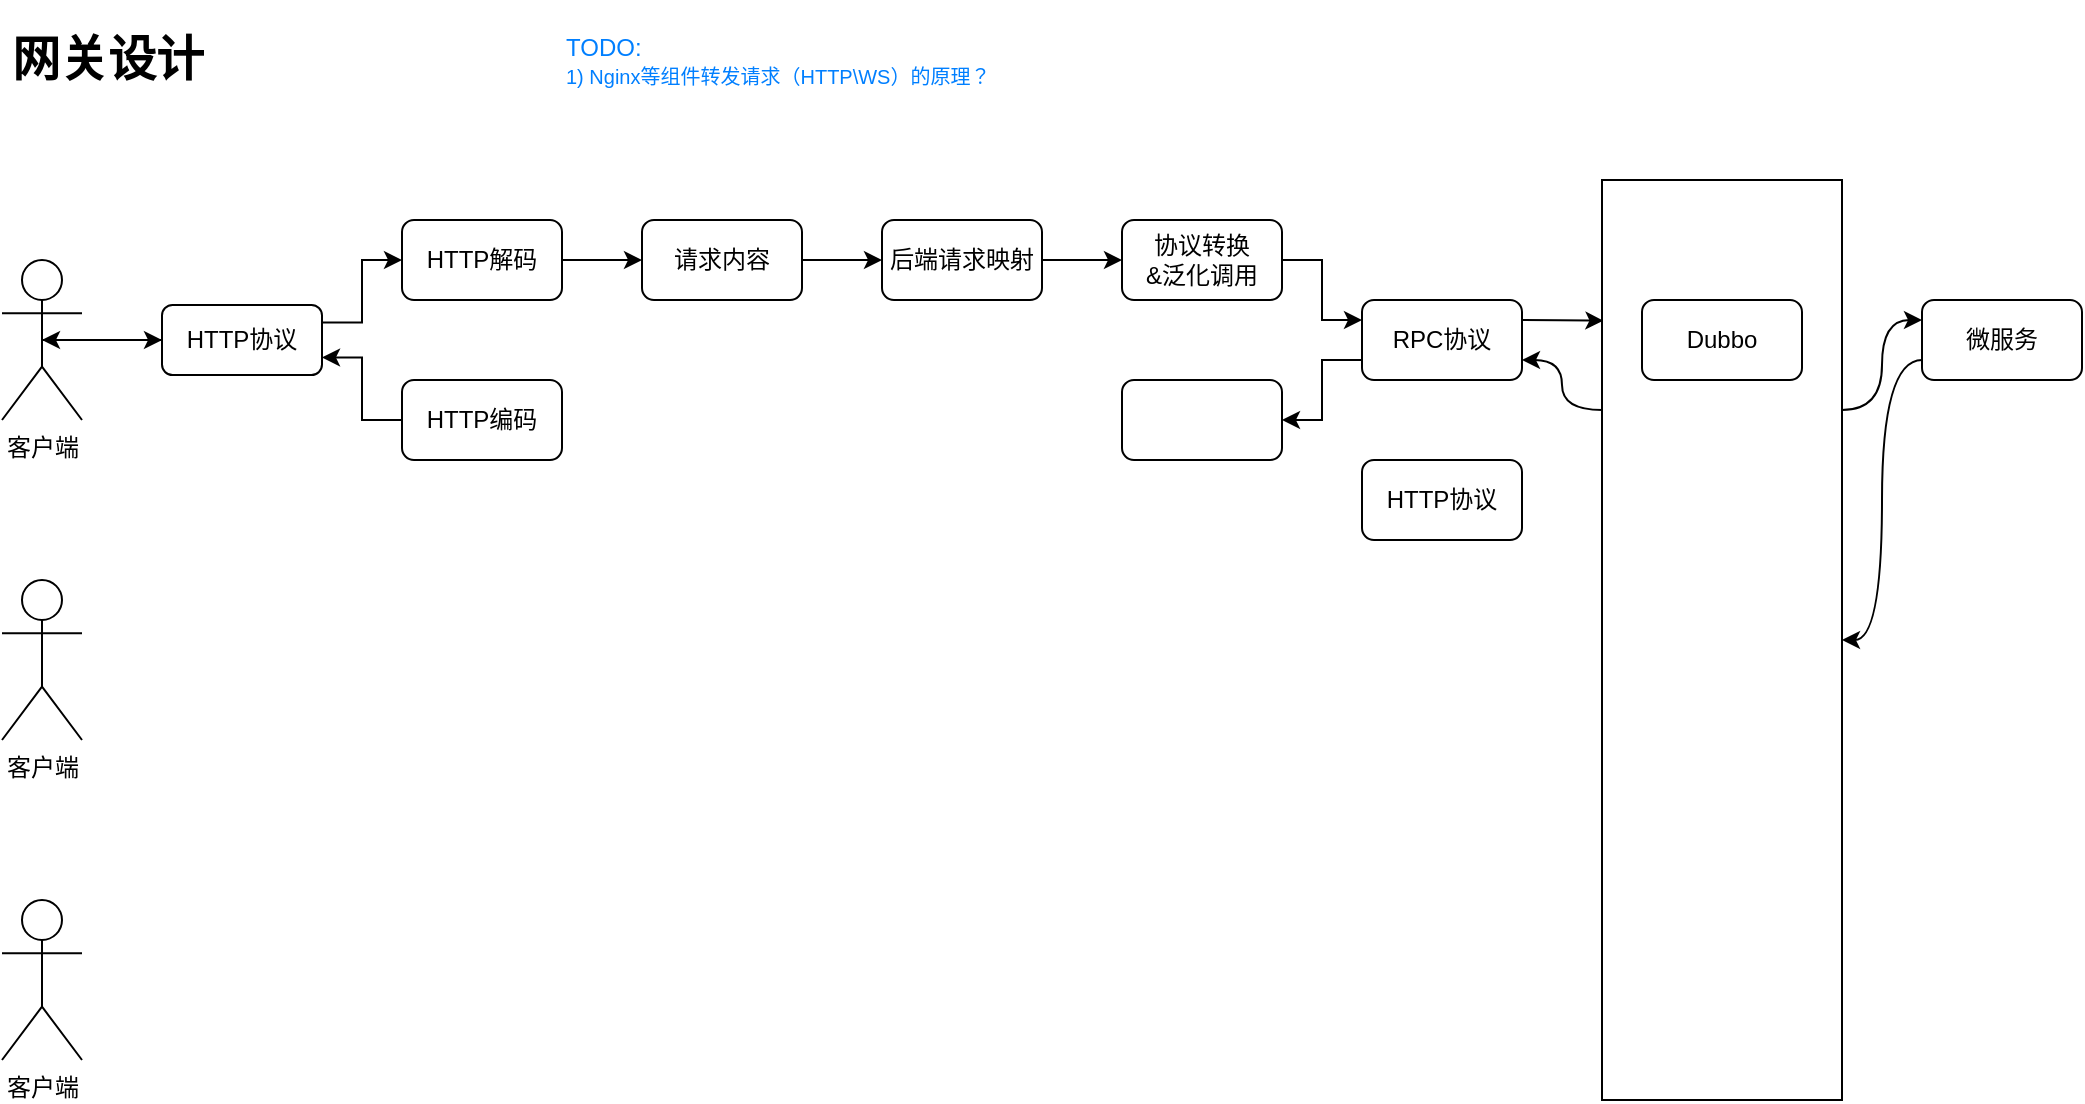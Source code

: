 <mxfile version="16.1.2" type="device" pages="2"><diagram id="UkAeRXIGU6bBoIGJSob3" name="第 1 页"><mxGraphModel dx="1098" dy="689" grid="1" gridSize="10" guides="1" tooltips="1" connect="1" arrows="1" fold="1" page="1" pageScale="1" pageWidth="827" pageHeight="1169" math="0" shadow="0"><root><mxCell id="0"/><mxCell id="1" parent="0"/><mxCell id="G1a6032c4immdTx-EhR8-2" value="&lt;h1&gt;网关设计&lt;/h1&gt;" style="text;html=1;strokeColor=none;fillColor=none;spacing=5;spacingTop=-20;whiteSpace=wrap;overflow=hidden;rounded=0;" parent="1" vertex="1"><mxGeometry x="40" y="20" width="320" height="60" as="geometry"/></mxCell><mxCell id="G1a6032c4immdTx-EhR8-16" style="edgeStyle=orthogonalEdgeStyle;rounded=0;orthogonalLoop=1;jettySize=auto;html=1;exitX=0.5;exitY=0.5;exitDx=0;exitDy=0;exitPerimeter=0;fontSize=10;fontColor=#007FFF;" parent="1" source="G1a6032c4immdTx-EhR8-3" target="G1a6032c4immdTx-EhR8-6" edge="1"><mxGeometry relative="1" as="geometry"/></mxCell><mxCell id="G1a6032c4immdTx-EhR8-3" value="客户端" style="shape=umlActor;verticalLabelPosition=bottom;verticalAlign=top;html=1;outlineConnect=0;" parent="1" vertex="1"><mxGeometry x="40" y="140" width="40" height="80" as="geometry"/></mxCell><mxCell id="G1a6032c4immdTx-EhR8-18" style="edgeStyle=orthogonalEdgeStyle;rounded=0;orthogonalLoop=1;jettySize=auto;html=1;exitX=0;exitY=0.5;exitDx=0;exitDy=0;entryX=0.5;entryY=0.5;entryDx=0;entryDy=0;entryPerimeter=0;fontSize=10;fontColor=#007FFF;" parent="1" source="G1a6032c4immdTx-EhR8-6" target="G1a6032c4immdTx-EhR8-3" edge="1"><mxGeometry relative="1" as="geometry"/></mxCell><mxCell id="G1a6032c4immdTx-EhR8-36" style="edgeStyle=orthogonalEdgeStyle;rounded=0;orthogonalLoop=1;jettySize=auto;html=1;exitX=1;exitY=0.25;exitDx=0;exitDy=0;entryX=0;entryY=0.5;entryDx=0;entryDy=0;fontSize=10;fontColor=#007FFF;" parent="1" source="G1a6032c4immdTx-EhR8-6" target="G1a6032c4immdTx-EhR8-19" edge="1"><mxGeometry relative="1" as="geometry"/></mxCell><mxCell id="G1a6032c4immdTx-EhR8-6" value="HTTP协议" style="rounded=1;whiteSpace=wrap;html=1;" parent="1" vertex="1"><mxGeometry x="120" y="162.5" width="80" height="35" as="geometry"/></mxCell><mxCell id="G1a6032c4immdTx-EhR8-8" value="客户端" style="shape=umlActor;verticalLabelPosition=bottom;verticalAlign=top;html=1;outlineConnect=0;" parent="1" vertex="1"><mxGeometry x="40" y="300" width="40" height="80" as="geometry"/></mxCell><mxCell id="G1a6032c4immdTx-EhR8-10" value="&lt;font color=&quot;#007fff&quot;&gt;TODO:&lt;br&gt;&lt;font style=&quot;font-size: 10px&quot;&gt;1) Nginx等组件转发请求（HTTP\WS）的原理？&lt;/font&gt;&lt;/font&gt;" style="text;html=1;strokeColor=none;fillColor=none;align=left;verticalAlign=top;whiteSpace=wrap;rounded=0;" parent="1" vertex="1"><mxGeometry x="320" y="20" width="320" height="60" as="geometry"/></mxCell><mxCell id="G1a6032c4immdTx-EhR8-13" value="客户端" style="shape=umlActor;verticalLabelPosition=bottom;verticalAlign=top;html=1;outlineConnect=0;" parent="1" vertex="1"><mxGeometry x="40" y="460" width="40" height="80" as="geometry"/></mxCell><mxCell id="G1a6032c4immdTx-EhR8-22" value="" style="edgeStyle=orthogonalEdgeStyle;rounded=0;orthogonalLoop=1;jettySize=auto;html=1;fontSize=10;fontColor=#007FFF;" parent="1" source="G1a6032c4immdTx-EhR8-19" target="G1a6032c4immdTx-EhR8-21" edge="1"><mxGeometry relative="1" as="geometry"/></mxCell><mxCell id="G1a6032c4immdTx-EhR8-19" value="HTTP解码" style="rounded=1;whiteSpace=wrap;html=1;" parent="1" vertex="1"><mxGeometry x="240" y="120" width="80" height="40" as="geometry"/></mxCell><mxCell id="G1a6032c4immdTx-EhR8-24" value="" style="edgeStyle=orthogonalEdgeStyle;rounded=0;orthogonalLoop=1;jettySize=auto;html=1;fontSize=10;fontColor=#007FFF;" parent="1" source="G1a6032c4immdTx-EhR8-21" target="G1a6032c4immdTx-EhR8-23" edge="1"><mxGeometry relative="1" as="geometry"/></mxCell><mxCell id="G1a6032c4immdTx-EhR8-21" value="请求内容" style="rounded=1;whiteSpace=wrap;html=1;" parent="1" vertex="1"><mxGeometry x="360" y="120" width="80" height="40" as="geometry"/></mxCell><mxCell id="G1a6032c4immdTx-EhR8-38" style="edgeStyle=orthogonalEdgeStyle;rounded=0;orthogonalLoop=1;jettySize=auto;html=1;exitX=1;exitY=0.5;exitDx=0;exitDy=0;fontSize=10;fontColor=#007FFF;" parent="1" source="G1a6032c4immdTx-EhR8-23" target="G1a6032c4immdTx-EhR8-37" edge="1"><mxGeometry relative="1" as="geometry"/></mxCell><mxCell id="G1a6032c4immdTx-EhR8-23" value="后端请求映射" style="rounded=1;whiteSpace=wrap;html=1;" parent="1" vertex="1"><mxGeometry x="480" y="120" width="80" height="40" as="geometry"/></mxCell><mxCell id="G1a6032c4immdTx-EhR8-27" style="edgeStyle=orthogonalEdgeStyle;rounded=0;orthogonalLoop=1;jettySize=auto;html=1;exitX=0;exitY=0.75;exitDx=0;exitDy=0;fontSize=10;fontColor=#007FFF;entryX=1;entryY=0.5;entryDx=0;entryDy=0;" parent="1" source="G1a6032c4immdTx-EhR8-25" target="G1a6032c4immdTx-EhR8-28" edge="1"><mxGeometry relative="1" as="geometry"><mxPoint x="570" y="189" as="targetPoint"/></mxGeometry></mxCell><mxCell id="_XgPMXLT2NGadXmnl8IB-2" style="edgeStyle=orthogonalEdgeStyle;curved=1;rounded=0;orthogonalLoop=1;jettySize=auto;html=1;exitX=1;exitY=0.25;exitDx=0;exitDy=0;entryX=0.006;entryY=0.153;entryDx=0;entryDy=0;entryPerimeter=0;fontSize=10;fontColor=#007FFF;" edge="1" parent="1" source="G1a6032c4immdTx-EhR8-25" target="_XgPMXLT2NGadXmnl8IB-1"><mxGeometry relative="1" as="geometry"/></mxCell><mxCell id="G1a6032c4immdTx-EhR8-25" value="RPC协议" style="rounded=1;whiteSpace=wrap;html=1;" parent="1" vertex="1"><mxGeometry x="720" y="160" width="80" height="40" as="geometry"/></mxCell><mxCell id="G1a6032c4immdTx-EhR8-28" value="" style="rounded=1;whiteSpace=wrap;html=1;" parent="1" vertex="1"><mxGeometry x="600" y="200" width="80" height="40" as="geometry"/></mxCell><mxCell id="_XgPMXLT2NGadXmnl8IB-6" style="edgeStyle=orthogonalEdgeStyle;curved=1;rounded=0;orthogonalLoop=1;jettySize=auto;html=1;exitX=0;exitY=0.75;exitDx=0;exitDy=0;fontSize=10;fontColor=#007FFF;" edge="1" parent="1" source="G1a6032c4immdTx-EhR8-30" target="_XgPMXLT2NGadXmnl8IB-1"><mxGeometry relative="1" as="geometry"/></mxCell><mxCell id="G1a6032c4immdTx-EhR8-30" value="微服务" style="rounded=1;whiteSpace=wrap;html=1;" parent="1" vertex="1"><mxGeometry x="1000" y="160" width="80" height="40" as="geometry"/></mxCell><mxCell id="G1a6032c4immdTx-EhR8-35" style="edgeStyle=orthogonalEdgeStyle;rounded=0;orthogonalLoop=1;jettySize=auto;html=1;exitX=0;exitY=0.5;exitDx=0;exitDy=0;entryX=1;entryY=0.75;entryDx=0;entryDy=0;fontSize=10;fontColor=#007FFF;" parent="1" source="G1a6032c4immdTx-EhR8-33" target="G1a6032c4immdTx-EhR8-6" edge="1"><mxGeometry relative="1" as="geometry"/></mxCell><mxCell id="G1a6032c4immdTx-EhR8-33" value="HTTP编码" style="rounded=1;whiteSpace=wrap;html=1;" parent="1" vertex="1"><mxGeometry x="240" y="200" width="80" height="40" as="geometry"/></mxCell><mxCell id="G1a6032c4immdTx-EhR8-39" style="edgeStyle=orthogonalEdgeStyle;rounded=0;orthogonalLoop=1;jettySize=auto;html=1;exitX=1;exitY=0.5;exitDx=0;exitDy=0;entryX=0;entryY=0.25;entryDx=0;entryDy=0;fontSize=10;fontColor=#007FFF;" parent="1" source="G1a6032c4immdTx-EhR8-37" target="G1a6032c4immdTx-EhR8-25" edge="1"><mxGeometry relative="1" as="geometry"/></mxCell><mxCell id="G1a6032c4immdTx-EhR8-37" value="协议转换&lt;br&gt;&amp;amp;泛化调用" style="rounded=1;whiteSpace=wrap;html=1;" parent="1" vertex="1"><mxGeometry x="600" y="120" width="80" height="40" as="geometry"/></mxCell><mxCell id="G1a6032c4immdTx-EhR8-40" value="HTTP协议" style="rounded=1;whiteSpace=wrap;html=1;" parent="1" vertex="1"><mxGeometry x="720" y="240" width="80" height="40" as="geometry"/></mxCell><mxCell id="_XgPMXLT2NGadXmnl8IB-4" style="edgeStyle=orthogonalEdgeStyle;curved=1;rounded=0;orthogonalLoop=1;jettySize=auto;html=1;exitX=0;exitY=0.25;exitDx=0;exitDy=0;entryX=1;entryY=0.75;entryDx=0;entryDy=0;fontSize=10;fontColor=#007FFF;" edge="1" parent="1" source="_XgPMXLT2NGadXmnl8IB-1" target="G1a6032c4immdTx-EhR8-25"><mxGeometry relative="1" as="geometry"/></mxCell><mxCell id="_XgPMXLT2NGadXmnl8IB-5" style="edgeStyle=orthogonalEdgeStyle;curved=1;rounded=0;orthogonalLoop=1;jettySize=auto;html=1;exitX=1;exitY=0.25;exitDx=0;exitDy=0;entryX=0;entryY=0.25;entryDx=0;entryDy=0;fontSize=10;fontColor=#007FFF;" edge="1" parent="1" source="_XgPMXLT2NGadXmnl8IB-1" target="G1a6032c4immdTx-EhR8-30"><mxGeometry relative="1" as="geometry"/></mxCell><mxCell id="_XgPMXLT2NGadXmnl8IB-1" value="" style="rounded=0;whiteSpace=wrap;html=1;fontSize=10;fontColor=#007FFF;" vertex="1" parent="1"><mxGeometry x="840" y="100" width="120" height="460" as="geometry"/></mxCell><mxCell id="_XgPMXLT2NGadXmnl8IB-3" value="Dubbo" style="rounded=1;whiteSpace=wrap;html=1;" vertex="1" parent="1"><mxGeometry x="860" y="160" width="80" height="40" as="geometry"/></mxCell></root></mxGraphModel></diagram><diagram id="UeiUuWY4rQuQYzxxAQag" name="第 2 页"><mxGraphModel dx="1098" dy="689" grid="1" gridSize="10" guides="1" tooltips="1" connect="1" arrows="1" fold="1" page="1" pageScale="1" pageWidth="827" pageHeight="1169" math="0" shadow="0"><root><mxCell id="zgBYNXoXVj9TsQS4X22I-0"/><mxCell id="zgBYNXoXVj9TsQS4X22I-1" parent="zgBYNXoXVj9TsQS4X22I-0"/><mxCell id="zgBYNXoXVj9TsQS4X22I-3" value="GatewayServerHandler" style="rounded=1;whiteSpace=wrap;html=1;fontSize=10;fontColor=#007FFF;align=left;verticalAlign=top;arcSize=4;" vertex="1" parent="zgBYNXoXVj9TsQS4X22I-1"><mxGeometry x="140" y="240" width="420" height="200" as="geometry"/></mxCell><mxCell id="LIVRma1X2jtgKZd7qZ_g-5" style="edgeStyle=orthogonalEdgeStyle;curved=1;rounded=0;orthogonalLoop=1;jettySize=auto;html=1;exitX=0;exitY=0.795;exitDx=0;exitDy=0;entryX=1;entryY=0.5;entryDx=0;entryDy=0;fontSize=10;fontColor=#007FFF;exitPerimeter=0;" edge="1" parent="zgBYNXoXVj9TsQS4X22I-1" target="zgBYNXoXVj9TsQS4X22I-5"><mxGeometry relative="1" as="geometry"><mxPoint x="340" y="399.5" as="sourcePoint"/></mxGeometry></mxCell><mxCell id="zgBYNXoXVj9TsQS4X22I-5" value="IGenericReference" style="rounded=1;whiteSpace=wrap;html=1;fontSize=10;fontColor=#007FFF;" vertex="1" parent="zgBYNXoXVj9TsQS4X22I-1"><mxGeometry x="160" y="380" width="160" height="40" as="geometry"/></mxCell><mxCell id="zgBYNXoXVj9TsQS4X22I-6" value="Gateway" style="rounded=1;whiteSpace=wrap;html=1;fontSize=10;fontColor=#007FFF;" vertex="1" parent="zgBYNXoXVj9TsQS4X22I-1"><mxGeometry x="40" y="240" width="80" height="200" as="geometry"/></mxCell><mxCell id="zgBYNXoXVj9TsQS4X22I-7" value="Dubbo" style="rounded=1;whiteSpace=wrap;html=1;fontSize=10;fontColor=#007FFF;" vertex="1" parent="zgBYNXoXVj9TsQS4X22I-1"><mxGeometry x="160" y="460" width="160" height="40" as="geometry"/></mxCell><mxCell id="zgBYNXoXVj9TsQS4X22I-8" value="微服务" style="rounded=1;whiteSpace=wrap;html=1;fontSize=10;fontColor=#007FFF;" vertex="1" parent="zgBYNXoXVj9TsQS4X22I-1"><mxGeometry x="40" y="520" width="80" height="40" as="geometry"/></mxCell><mxCell id="zgBYNXoXVj9TsQS4X22I-9" value="RPC" style="rounded=1;whiteSpace=wrap;html=1;fontSize=10;fontColor=#007FFF;" vertex="1" parent="zgBYNXoXVj9TsQS4X22I-1"><mxGeometry x="40" y="460" width="80" height="40" as="geometry"/></mxCell><mxCell id="zgBYNXoXVj9TsQS4X22I-10" value="micro-service" style="rounded=1;whiteSpace=wrap;html=1;fontSize=10;fontColor=#007FFF;" vertex="1" parent="zgBYNXoXVj9TsQS4X22I-1"><mxGeometry x="160" y="520" width="160" height="40" as="geometry"/></mxCell><mxCell id="zgBYNXoXVj9TsQS4X22I-17" value="" style="endArrow=classic;startArrow=classic;html=1;rounded=0;fontSize=10;fontColor=#007FFF;curved=1;entryX=0.5;entryY=1;entryDx=0;entryDy=0;exitX=0.5;exitY=0;exitDx=0;exitDy=0;" edge="1" parent="zgBYNXoXVj9TsQS4X22I-1" source="zgBYNXoXVj9TsQS4X22I-7" target="zgBYNXoXVj9TsQS4X22I-5"><mxGeometry width="50" height="50" relative="1" as="geometry"><mxPoint x="170" y="470" as="sourcePoint"/><mxPoint x="220" y="420" as="targetPoint"/></mxGeometry></mxCell><mxCell id="zgBYNXoXVj9TsQS4X22I-18" value="" style="endArrow=classic;startArrow=classic;html=1;rounded=0;fontSize=10;fontColor=#007FFF;curved=1;entryX=0.5;entryY=1;entryDx=0;entryDy=0;" edge="1" parent="zgBYNXoXVj9TsQS4X22I-1" target="zgBYNXoXVj9TsQS4X22I-7"><mxGeometry width="50" height="50" relative="1" as="geometry"><mxPoint x="240" y="520" as="sourcePoint"/><mxPoint x="240" y="490" as="targetPoint"/></mxGeometry></mxCell><mxCell id="zgBYNXoXVj9TsQS4X22I-22" style="edgeStyle=orthogonalEdgeStyle;curved=1;rounded=0;orthogonalLoop=1;jettySize=auto;html=1;exitX=0.5;exitY=1;exitDx=0;exitDy=0;entryX=0.5;entryY=0;entryDx=0;entryDy=0;fontSize=10;fontColor=#007FFF;dashed=1;" edge="1" parent="zgBYNXoXVj9TsQS4X22I-1" source="zgBYNXoXVj9TsQS4X22I-20" target="zgBYNXoXVj9TsQS4X22I-5"><mxGeometry relative="1" as="geometry"/></mxCell><mxCell id="LIVRma1X2jtgKZd7qZ_g-4" style="edgeStyle=orthogonalEdgeStyle;curved=1;rounded=0;orthogonalLoop=1;jettySize=auto;html=1;exitX=1;exitY=0.5;exitDx=0;exitDy=0;entryX=0.006;entryY=0.198;entryDx=0;entryDy=0;entryPerimeter=0;fontSize=10;fontColor=#007FFF;" edge="1" parent="zgBYNXoXVj9TsQS4X22I-1" source="zgBYNXoXVj9TsQS4X22I-20"><mxGeometry relative="1" as="geometry"><mxPoint x="340.6" y="339.8" as="targetPoint"/></mxGeometry></mxCell><mxCell id="zgBYNXoXVj9TsQS4X22I-20" value="URL + Param" style="rounded=1;whiteSpace=wrap;html=1;fontSize=10;fontColor=#007FFF;" vertex="1" parent="zgBYNXoXVj9TsQS4X22I-1"><mxGeometry x="160" y="320" width="160" height="40" as="geometry"/></mxCell><mxCell id="zgBYNXoXVj9TsQS4X22I-23" value="HTTP" style="rounded=1;whiteSpace=wrap;html=1;fontSize=10;fontColor=#007FFF;" vertex="1" parent="zgBYNXoXVj9TsQS4X22I-1"><mxGeometry x="160" y="180" width="160" height="40" as="geometry"/></mxCell><mxCell id="zgBYNXoXVj9TsQS4X22I-24" value="通信" style="rounded=1;whiteSpace=wrap;html=1;fontSize=10;fontColor=#007FFF;" vertex="1" parent="zgBYNXoXVj9TsQS4X22I-1"><mxGeometry x="40" y="180" width="80" height="40" as="geometry"/></mxCell><mxCell id="zgBYNXoXVj9TsQS4X22I-25" value="解码" style="rounded=1;whiteSpace=wrap;html=1;fontSize=10;fontColor=#007FFF;" vertex="1" parent="zgBYNXoXVj9TsQS4X22I-1"><mxGeometry x="160" y="260" width="70" height="40" as="geometry"/></mxCell><mxCell id="O4ozL4Vf0H8YiIiRRBjL-0" value="编码" style="rounded=1;whiteSpace=wrap;html=1;fontSize=10;fontColor=#007FFF;" vertex="1" parent="zgBYNXoXVj9TsQS4X22I-1"><mxGeometry x="250" y="260" width="70" height="40" as="geometry"/></mxCell><mxCell id="LIVRma1X2jtgKZd7qZ_g-0" value="客户端" style="rounded=1;whiteSpace=wrap;html=1;fontSize=10;fontColor=#007FFF;" vertex="1" parent="zgBYNXoXVj9TsQS4X22I-1"><mxGeometry x="40" y="120" width="80" height="40" as="geometry"/></mxCell><mxCell id="LIVRma1X2jtgKZd7qZ_g-2" value="GatewaySession" style="rounded=1;whiteSpace=wrap;html=1;fontSize=10;fontColor=#007FFF;verticalAlign=top;align=left;arcSize=2;" vertex="1" parent="zgBYNXoXVj9TsQS4X22I-1"><mxGeometry x="600" y="120" width="260" height="200" as="geometry"/></mxCell><mxCell id="LIVRma1X2jtgKZd7qZ_g-8" style="edgeStyle=orthogonalEdgeStyle;curved=1;rounded=0;orthogonalLoop=1;jettySize=auto;html=1;exitX=0.5;exitY=1;exitDx=0;exitDy=0;entryX=0.5;entryY=0;entryDx=0;entryDy=0;fontSize=8;fontColor=#007FFF;" edge="1" parent="zgBYNXoXVj9TsQS4X22I-1" source="LIVRma1X2jtgKZd7qZ_g-6" target="LIVRma1X2jtgKZd7qZ_g-7"><mxGeometry relative="1" as="geometry"/></mxCell><mxCell id="LIVRma1X2jtgKZd7qZ_g-6" value="&lt;font style=&quot;font-size: 8px&quot;&gt;GatewaySessionFactory&lt;/font&gt;" style="rounded=1;whiteSpace=wrap;html=1;fontSize=10;fontColor=#007FFF;" vertex="1" parent="zgBYNXoXVj9TsQS4X22I-1"><mxGeometry x="340" y="320" width="100" height="40" as="geometry"/></mxCell><mxCell id="LIVRma1X2jtgKZd7qZ_g-7" value="&lt;font style=&quot;font-size: 8px&quot;&gt;GatewaySession&lt;/font&gt;" style="rounded=1;whiteSpace=wrap;html=1;fontSize=10;fontColor=#007FFF;" vertex="1" parent="zgBYNXoXVj9TsQS4X22I-1"><mxGeometry x="340" y="380" width="100" height="40" as="geometry"/></mxCell><mxCell id="LIVRma1X2jtgKZd7qZ_g-9" value="&lt;font style=&quot;font-size: 10px&quot;&gt;Configuration&lt;/font&gt;" style="rounded=1;whiteSpace=wrap;html=1;fontSize=10;fontColor=#007FFF;arcSize=9;align=center;verticalAlign=middle;" vertex="1" parent="zgBYNXoXVj9TsQS4X22I-1"><mxGeometry x="460" y="320" width="80" height="100" as="geometry"/></mxCell><mxCell id="LIVRma1X2jtgKZd7qZ_g-11" value="Configuration&lt;br&gt;" style="rounded=1;whiteSpace=wrap;html=1;fontSize=10;fontColor=#007FFF;verticalAlign=top;align=left;arcSize=2;" vertex="1" parent="zgBYNXoXVj9TsQS4X22I-1"><mxGeometry x="600" y="340" width="260" height="160" as="geometry"/></mxCell><mxCell id="LIVRma1X2jtgKZd7qZ_g-12" value="&lt;font style=&quot;font-size: 8px&quot;&gt;httpStatements&lt;br&gt;已注册的客户端接口请求&lt;br&gt;&lt;/font&gt;" style="rounded=1;whiteSpace=wrap;html=1;fontSize=10;fontColor=#007FFF;" vertex="1" parent="zgBYNXoXVj9TsQS4X22I-1"><mxGeometry x="620" y="360" width="100" height="40" as="geometry"/></mxCell><mxCell id="LIVRma1X2jtgKZd7qZ_g-13" value="&lt;font&gt;&lt;span style=&quot;font-size: 8px&quot;&gt;mapperRegistry&lt;/span&gt;&lt;br&gt;&lt;span style=&quot;font-size: 8px&quot;&gt;客户端接口请求&lt;br&gt;代理工厂Map&lt;/span&gt;&lt;br&gt;&lt;/font&gt;" style="rounded=1;whiteSpace=wrap;html=1;fontSize=10;fontColor=#007FFF;" vertex="1" parent="zgBYNXoXVj9TsQS4X22I-1"><mxGeometry x="620" y="400" width="100" height="40" as="geometry"/></mxCell><mxCell id="LIVRma1X2jtgKZd7qZ_g-14" value="&lt;font style=&quot;font-size: 8px&quot;&gt;applicationConfigMap&lt;br&gt;微服务配置信息&lt;br&gt;&lt;/font&gt;" style="rounded=1;whiteSpace=wrap;html=1;fontSize=10;fontColor=#007FFF;" vertex="1" parent="zgBYNXoXVj9TsQS4X22I-1"><mxGeometry x="740" y="360" width="100" height="40" as="geometry"/></mxCell><mxCell id="LIVRma1X2jtgKZd7qZ_g-15" value="&lt;font style=&quot;font-size: 8px&quot;&gt;registryConfigMap&lt;br&gt;注册中心配置信息&lt;br&gt;&lt;/font&gt;" style="rounded=1;whiteSpace=wrap;html=1;fontSize=10;fontColor=#007FFF;" vertex="1" parent="zgBYNXoXVj9TsQS4X22I-1"><mxGeometry x="740" y="400" width="100" height="40" as="geometry"/></mxCell><mxCell id="LIVRma1X2jtgKZd7qZ_g-16" value="&lt;font style=&quot;font-size: 8px&quot;&gt;referenceConfigMap&lt;br&gt;泛化接口配置信息&lt;br&gt;&lt;/font&gt;" style="rounded=1;whiteSpace=wrap;html=1;fontSize=10;fontColor=#007FFF;" vertex="1" parent="zgBYNXoXVj9TsQS4X22I-1"><mxGeometry x="740" y="440" width="100" height="40" as="geometry"/></mxCell></root></mxGraphModel></diagram></mxfile>